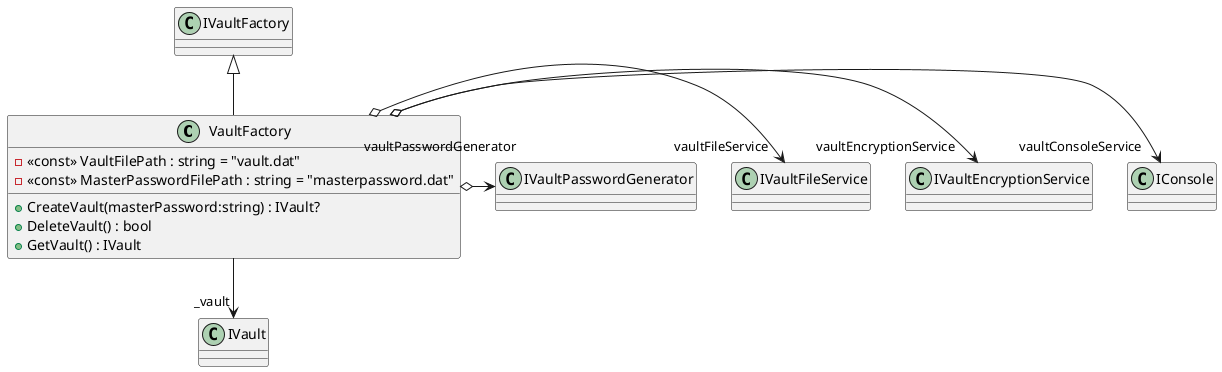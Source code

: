 @startuml
class VaultFactory {
    - <<const>> VaultFilePath : string = "vault.dat"
    - <<const>> MasterPasswordFilePath : string = "masterpassword.dat"
    + CreateVault(masterPassword:string) : IVault?
    + DeleteVault() : bool
    + GetVault() : IVault
}
IVaultFactory <|-- VaultFactory
VaultFactory --> "_vault" IVault
VaultFactory o-> "vaultConsoleService" IConsole
VaultFactory o-> "vaultEncryptionService" IVaultEncryptionService
VaultFactory o-> "vaultFileService" IVaultFileService
VaultFactory o-> "vaultPasswordGenerator" IVaultPasswordGenerator
@enduml
